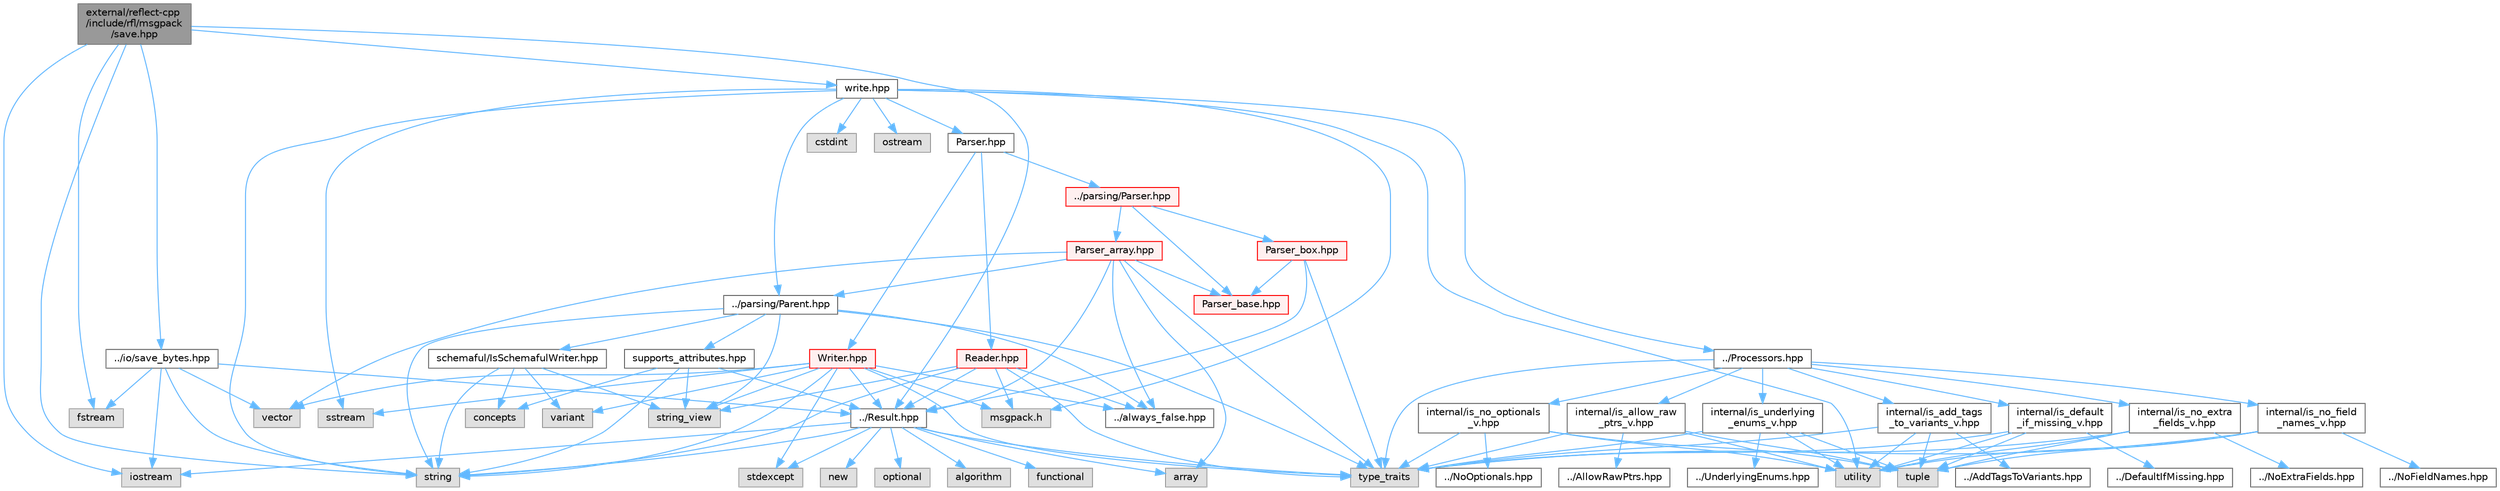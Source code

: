digraph "external/reflect-cpp/include/rfl/msgpack/save.hpp"
{
 // LATEX_PDF_SIZE
  bgcolor="transparent";
  edge [fontname=Helvetica,fontsize=10,labelfontname=Helvetica,labelfontsize=10];
  node [fontname=Helvetica,fontsize=10,shape=box,height=0.2,width=0.4];
  Node1 [id="Node000001",label="external/reflect-cpp\l/include/rfl/msgpack\l/save.hpp",height=0.2,width=0.4,color="gray40", fillcolor="grey60", style="filled", fontcolor="black",tooltip=" "];
  Node1 -> Node2 [id="edge112_Node000001_Node000002",color="steelblue1",style="solid",tooltip=" "];
  Node2 [id="Node000002",label="fstream",height=0.2,width=0.4,color="grey60", fillcolor="#E0E0E0", style="filled",tooltip=" "];
  Node1 -> Node3 [id="edge113_Node000001_Node000003",color="steelblue1",style="solid",tooltip=" "];
  Node3 [id="Node000003",label="iostream",height=0.2,width=0.4,color="grey60", fillcolor="#E0E0E0", style="filled",tooltip=" "];
  Node1 -> Node4 [id="edge114_Node000001_Node000004",color="steelblue1",style="solid",tooltip=" "];
  Node4 [id="Node000004",label="string",height=0.2,width=0.4,color="grey60", fillcolor="#E0E0E0", style="filled",tooltip=" "];
  Node1 -> Node5 [id="edge115_Node000001_Node000005",color="steelblue1",style="solid",tooltip=" "];
  Node5 [id="Node000005",label="../Result.hpp",height=0.2,width=0.4,color="grey40", fillcolor="white", style="filled",URL="$_result_8hpp.html",tooltip=" "];
  Node5 -> Node6 [id="edge116_Node000005_Node000006",color="steelblue1",style="solid",tooltip=" "];
  Node6 [id="Node000006",label="algorithm",height=0.2,width=0.4,color="grey60", fillcolor="#E0E0E0", style="filled",tooltip=" "];
  Node5 -> Node7 [id="edge117_Node000005_Node000007",color="steelblue1",style="solid",tooltip=" "];
  Node7 [id="Node000007",label="array",height=0.2,width=0.4,color="grey60", fillcolor="#E0E0E0", style="filled",tooltip=" "];
  Node5 -> Node8 [id="edge118_Node000005_Node000008",color="steelblue1",style="solid",tooltip=" "];
  Node8 [id="Node000008",label="functional",height=0.2,width=0.4,color="grey60", fillcolor="#E0E0E0", style="filled",tooltip=" "];
  Node5 -> Node3 [id="edge119_Node000005_Node000003",color="steelblue1",style="solid",tooltip=" "];
  Node5 -> Node9 [id="edge120_Node000005_Node000009",color="steelblue1",style="solid",tooltip=" "];
  Node9 [id="Node000009",label="new",height=0.2,width=0.4,color="grey60", fillcolor="#E0E0E0", style="filled",tooltip=" "];
  Node5 -> Node10 [id="edge121_Node000005_Node000010",color="steelblue1",style="solid",tooltip=" "];
  Node10 [id="Node000010",label="optional",height=0.2,width=0.4,color="grey60", fillcolor="#E0E0E0", style="filled",tooltip=" "];
  Node5 -> Node11 [id="edge122_Node000005_Node000011",color="steelblue1",style="solid",tooltip=" "];
  Node11 [id="Node000011",label="stdexcept",height=0.2,width=0.4,color="grey60", fillcolor="#E0E0E0", style="filled",tooltip=" "];
  Node5 -> Node4 [id="edge123_Node000005_Node000004",color="steelblue1",style="solid",tooltip=" "];
  Node5 -> Node12 [id="edge124_Node000005_Node000012",color="steelblue1",style="solid",tooltip=" "];
  Node12 [id="Node000012",label="type_traits",height=0.2,width=0.4,color="grey60", fillcolor="#E0E0E0", style="filled",tooltip=" "];
  Node1 -> Node13 [id="edge125_Node000001_Node000013",color="steelblue1",style="solid",tooltip=" "];
  Node13 [id="Node000013",label="../io/save_bytes.hpp",height=0.2,width=0.4,color="grey40", fillcolor="white", style="filled",URL="$save__bytes_8hpp.html",tooltip=" "];
  Node13 -> Node2 [id="edge126_Node000013_Node000002",color="steelblue1",style="solid",tooltip=" "];
  Node13 -> Node3 [id="edge127_Node000013_Node000003",color="steelblue1",style="solid",tooltip=" "];
  Node13 -> Node4 [id="edge128_Node000013_Node000004",color="steelblue1",style="solid",tooltip=" "];
  Node13 -> Node14 [id="edge129_Node000013_Node000014",color="steelblue1",style="solid",tooltip=" "];
  Node14 [id="Node000014",label="vector",height=0.2,width=0.4,color="grey60", fillcolor="#E0E0E0", style="filled",tooltip=" "];
  Node13 -> Node5 [id="edge130_Node000013_Node000005",color="steelblue1",style="solid",tooltip=" "];
  Node1 -> Node15 [id="edge131_Node000001_Node000015",color="steelblue1",style="solid",tooltip=" "];
  Node15 [id="Node000015",label="write.hpp",height=0.2,width=0.4,color="grey40", fillcolor="white", style="filled",URL="$msgpack_2write_8hpp.html",tooltip=" "];
  Node15 -> Node16 [id="edge132_Node000015_Node000016",color="steelblue1",style="solid",tooltip=" "];
  Node16 [id="Node000016",label="msgpack.h",height=0.2,width=0.4,color="grey60", fillcolor="#E0E0E0", style="filled",tooltip=" "];
  Node15 -> Node17 [id="edge133_Node000015_Node000017",color="steelblue1",style="solid",tooltip=" "];
  Node17 [id="Node000017",label="cstdint",height=0.2,width=0.4,color="grey60", fillcolor="#E0E0E0", style="filled",tooltip=" "];
  Node15 -> Node18 [id="edge134_Node000015_Node000018",color="steelblue1",style="solid",tooltip=" "];
  Node18 [id="Node000018",label="ostream",height=0.2,width=0.4,color="grey60", fillcolor="#E0E0E0", style="filled",tooltip=" "];
  Node15 -> Node19 [id="edge135_Node000015_Node000019",color="steelblue1",style="solid",tooltip=" "];
  Node19 [id="Node000019",label="sstream",height=0.2,width=0.4,color="grey60", fillcolor="#E0E0E0", style="filled",tooltip=" "];
  Node15 -> Node4 [id="edge136_Node000015_Node000004",color="steelblue1",style="solid",tooltip=" "];
  Node15 -> Node20 [id="edge137_Node000015_Node000020",color="steelblue1",style="solid",tooltip=" "];
  Node20 [id="Node000020",label="utility",height=0.2,width=0.4,color="grey60", fillcolor="#E0E0E0", style="filled",tooltip=" "];
  Node15 -> Node21 [id="edge138_Node000015_Node000021",color="steelblue1",style="solid",tooltip=" "];
  Node21 [id="Node000021",label="../Processors.hpp",height=0.2,width=0.4,color="grey40", fillcolor="white", style="filled",URL="$_processors_8hpp.html",tooltip=" "];
  Node21 -> Node12 [id="edge139_Node000021_Node000012",color="steelblue1",style="solid",tooltip=" "];
  Node21 -> Node22 [id="edge140_Node000021_Node000022",color="steelblue1",style="solid",tooltip=" "];
  Node22 [id="Node000022",label="internal/is_add_tags\l_to_variants_v.hpp",height=0.2,width=0.4,color="grey40", fillcolor="white", style="filled",URL="$is__add__tags__to__variants__v_8hpp.html",tooltip=" "];
  Node22 -> Node23 [id="edge141_Node000022_Node000023",color="steelblue1",style="solid",tooltip=" "];
  Node23 [id="Node000023",label="tuple",height=0.2,width=0.4,color="grey60", fillcolor="#E0E0E0", style="filled",tooltip=" "];
  Node22 -> Node12 [id="edge142_Node000022_Node000012",color="steelblue1",style="solid",tooltip=" "];
  Node22 -> Node20 [id="edge143_Node000022_Node000020",color="steelblue1",style="solid",tooltip=" "];
  Node22 -> Node24 [id="edge144_Node000022_Node000024",color="steelblue1",style="solid",tooltip=" "];
  Node24 [id="Node000024",label="../AddTagsToVariants.hpp",height=0.2,width=0.4,color="grey40", fillcolor="white", style="filled",URL="$_add_tags_to_variants_8hpp.html",tooltip=" "];
  Node21 -> Node25 [id="edge145_Node000021_Node000025",color="steelblue1",style="solid",tooltip=" "];
  Node25 [id="Node000025",label="internal/is_allow_raw\l_ptrs_v.hpp",height=0.2,width=0.4,color="grey40", fillcolor="white", style="filled",URL="$is__allow__raw__ptrs__v_8hpp.html",tooltip=" "];
  Node25 -> Node23 [id="edge146_Node000025_Node000023",color="steelblue1",style="solid",tooltip=" "];
  Node25 -> Node12 [id="edge147_Node000025_Node000012",color="steelblue1",style="solid",tooltip=" "];
  Node25 -> Node20 [id="edge148_Node000025_Node000020",color="steelblue1",style="solid",tooltip=" "];
  Node25 -> Node26 [id="edge149_Node000025_Node000026",color="steelblue1",style="solid",tooltip=" "];
  Node26 [id="Node000026",label="../AllowRawPtrs.hpp",height=0.2,width=0.4,color="grey40", fillcolor="white", style="filled",URL="$_allow_raw_ptrs_8hpp.html",tooltip=" "];
  Node21 -> Node27 [id="edge150_Node000021_Node000027",color="steelblue1",style="solid",tooltip=" "];
  Node27 [id="Node000027",label="internal/is_default\l_if_missing_v.hpp",height=0.2,width=0.4,color="grey40", fillcolor="white", style="filled",URL="$is__default__if__missing__v_8hpp.html",tooltip=" "];
  Node27 -> Node23 [id="edge151_Node000027_Node000023",color="steelblue1",style="solid",tooltip=" "];
  Node27 -> Node12 [id="edge152_Node000027_Node000012",color="steelblue1",style="solid",tooltip=" "];
  Node27 -> Node20 [id="edge153_Node000027_Node000020",color="steelblue1",style="solid",tooltip=" "];
  Node27 -> Node28 [id="edge154_Node000027_Node000028",color="steelblue1",style="solid",tooltip=" "];
  Node28 [id="Node000028",label="../DefaultIfMissing.hpp",height=0.2,width=0.4,color="grey40", fillcolor="white", style="filled",URL="$_default_if_missing_8hpp.html",tooltip=" "];
  Node21 -> Node29 [id="edge155_Node000021_Node000029",color="steelblue1",style="solid",tooltip=" "];
  Node29 [id="Node000029",label="internal/is_no_extra\l_fields_v.hpp",height=0.2,width=0.4,color="grey40", fillcolor="white", style="filled",URL="$is__no__extra__fields__v_8hpp.html",tooltip=" "];
  Node29 -> Node23 [id="edge156_Node000029_Node000023",color="steelblue1",style="solid",tooltip=" "];
  Node29 -> Node12 [id="edge157_Node000029_Node000012",color="steelblue1",style="solid",tooltip=" "];
  Node29 -> Node20 [id="edge158_Node000029_Node000020",color="steelblue1",style="solid",tooltip=" "];
  Node29 -> Node30 [id="edge159_Node000029_Node000030",color="steelblue1",style="solid",tooltip=" "];
  Node30 [id="Node000030",label="../NoExtraFields.hpp",height=0.2,width=0.4,color="grey40", fillcolor="white", style="filled",URL="$_no_extra_fields_8hpp.html",tooltip=" "];
  Node21 -> Node31 [id="edge160_Node000021_Node000031",color="steelblue1",style="solid",tooltip=" "];
  Node31 [id="Node000031",label="internal/is_no_field\l_names_v.hpp",height=0.2,width=0.4,color="grey40", fillcolor="white", style="filled",URL="$is__no__field__names__v_8hpp.html",tooltip=" "];
  Node31 -> Node23 [id="edge161_Node000031_Node000023",color="steelblue1",style="solid",tooltip=" "];
  Node31 -> Node12 [id="edge162_Node000031_Node000012",color="steelblue1",style="solid",tooltip=" "];
  Node31 -> Node20 [id="edge163_Node000031_Node000020",color="steelblue1",style="solid",tooltip=" "];
  Node31 -> Node32 [id="edge164_Node000031_Node000032",color="steelblue1",style="solid",tooltip=" "];
  Node32 [id="Node000032",label="../NoFieldNames.hpp",height=0.2,width=0.4,color="grey40", fillcolor="white", style="filled",URL="$_no_field_names_8hpp.html",tooltip=" "];
  Node21 -> Node33 [id="edge165_Node000021_Node000033",color="steelblue1",style="solid",tooltip=" "];
  Node33 [id="Node000033",label="internal/is_no_optionals\l_v.hpp",height=0.2,width=0.4,color="grey40", fillcolor="white", style="filled",URL="$is__no__optionals__v_8hpp.html",tooltip=" "];
  Node33 -> Node23 [id="edge166_Node000033_Node000023",color="steelblue1",style="solid",tooltip=" "];
  Node33 -> Node12 [id="edge167_Node000033_Node000012",color="steelblue1",style="solid",tooltip=" "];
  Node33 -> Node20 [id="edge168_Node000033_Node000020",color="steelblue1",style="solid",tooltip=" "];
  Node33 -> Node34 [id="edge169_Node000033_Node000034",color="steelblue1",style="solid",tooltip=" "];
  Node34 [id="Node000034",label="../NoOptionals.hpp",height=0.2,width=0.4,color="grey40", fillcolor="white", style="filled",URL="$_no_optionals_8hpp.html",tooltip=" "];
  Node21 -> Node35 [id="edge170_Node000021_Node000035",color="steelblue1",style="solid",tooltip=" "];
  Node35 [id="Node000035",label="internal/is_underlying\l_enums_v.hpp",height=0.2,width=0.4,color="grey40", fillcolor="white", style="filled",URL="$is__underlying__enums__v_8hpp.html",tooltip=" "];
  Node35 -> Node23 [id="edge171_Node000035_Node000023",color="steelblue1",style="solid",tooltip=" "];
  Node35 -> Node12 [id="edge172_Node000035_Node000012",color="steelblue1",style="solid",tooltip=" "];
  Node35 -> Node20 [id="edge173_Node000035_Node000020",color="steelblue1",style="solid",tooltip=" "];
  Node35 -> Node36 [id="edge174_Node000035_Node000036",color="steelblue1",style="solid",tooltip=" "];
  Node36 [id="Node000036",label="../UnderlyingEnums.hpp",height=0.2,width=0.4,color="grey40", fillcolor="white", style="filled",URL="$_underlying_enums_8hpp.html",tooltip=" "];
  Node15 -> Node37 [id="edge175_Node000015_Node000037",color="steelblue1",style="solid",tooltip=" "];
  Node37 [id="Node000037",label="../parsing/Parent.hpp",height=0.2,width=0.4,color="grey40", fillcolor="white", style="filled",URL="$_parent_8hpp.html",tooltip=" "];
  Node37 -> Node4 [id="edge176_Node000037_Node000004",color="steelblue1",style="solid",tooltip=" "];
  Node37 -> Node38 [id="edge177_Node000037_Node000038",color="steelblue1",style="solid",tooltip=" "];
  Node38 [id="Node000038",label="string_view",height=0.2,width=0.4,color="grey60", fillcolor="#E0E0E0", style="filled",tooltip=" "];
  Node37 -> Node12 [id="edge178_Node000037_Node000012",color="steelblue1",style="solid",tooltip=" "];
  Node37 -> Node39 [id="edge179_Node000037_Node000039",color="steelblue1",style="solid",tooltip=" "];
  Node39 [id="Node000039",label="../always_false.hpp",height=0.2,width=0.4,color="grey40", fillcolor="white", style="filled",URL="$always__false_8hpp.html",tooltip=" "];
  Node37 -> Node40 [id="edge180_Node000037_Node000040",color="steelblue1",style="solid",tooltip=" "];
  Node40 [id="Node000040",label="schemaful/IsSchemafulWriter.hpp",height=0.2,width=0.4,color="grey40", fillcolor="white", style="filled",URL="$_is_schemaful_writer_8hpp.html",tooltip=" "];
  Node40 -> Node41 [id="edge181_Node000040_Node000041",color="steelblue1",style="solid",tooltip=" "];
  Node41 [id="Node000041",label="concepts",height=0.2,width=0.4,color="grey60", fillcolor="#E0E0E0", style="filled",tooltip=" "];
  Node40 -> Node4 [id="edge182_Node000040_Node000004",color="steelblue1",style="solid",tooltip=" "];
  Node40 -> Node38 [id="edge183_Node000040_Node000038",color="steelblue1",style="solid",tooltip=" "];
  Node40 -> Node42 [id="edge184_Node000040_Node000042",color="steelblue1",style="solid",tooltip=" "];
  Node42 [id="Node000042",label="variant",height=0.2,width=0.4,color="grey60", fillcolor="#E0E0E0", style="filled",tooltip=" "];
  Node37 -> Node43 [id="edge185_Node000037_Node000043",color="steelblue1",style="solid",tooltip=" "];
  Node43 [id="Node000043",label="supports_attributes.hpp",height=0.2,width=0.4,color="grey40", fillcolor="white", style="filled",URL="$supports__attributes_8hpp.html",tooltip=" "];
  Node43 -> Node41 [id="edge186_Node000043_Node000041",color="steelblue1",style="solid",tooltip=" "];
  Node43 -> Node4 [id="edge187_Node000043_Node000004",color="steelblue1",style="solid",tooltip=" "];
  Node43 -> Node38 [id="edge188_Node000043_Node000038",color="steelblue1",style="solid",tooltip=" "];
  Node43 -> Node5 [id="edge189_Node000043_Node000005",color="steelblue1",style="solid",tooltip=" "];
  Node15 -> Node44 [id="edge190_Node000015_Node000044",color="steelblue1",style="solid",tooltip=" "];
  Node44 [id="Node000044",label="Parser.hpp",height=0.2,width=0.4,color="grey40", fillcolor="white", style="filled",URL="$msgpack_2_parser_8hpp.html",tooltip=" "];
  Node44 -> Node45 [id="edge191_Node000044_Node000045",color="steelblue1",style="solid",tooltip=" "];
  Node45 [id="Node000045",label="../parsing/Parser.hpp",height=0.2,width=0.4,color="red", fillcolor="#FFF0F0", style="filled",URL="$parsing_2_parser_8hpp.html",tooltip=" "];
  Node45 -> Node46 [id="edge192_Node000045_Node000046",color="steelblue1",style="solid",tooltip=" "];
  Node46 [id="Node000046",label="Parser_array.hpp",height=0.2,width=0.4,color="red", fillcolor="#FFF0F0", style="filled",URL="$_parser__array_8hpp.html",tooltip=" "];
  Node46 -> Node7 [id="edge193_Node000046_Node000007",color="steelblue1",style="solid",tooltip=" "];
  Node46 -> Node12 [id="edge194_Node000046_Node000012",color="steelblue1",style="solid",tooltip=" "];
  Node46 -> Node14 [id="edge195_Node000046_Node000014",color="steelblue1",style="solid",tooltip=" "];
  Node46 -> Node5 [id="edge196_Node000046_Node000005",color="steelblue1",style="solid",tooltip=" "];
  Node46 -> Node39 [id="edge197_Node000046_Node000039",color="steelblue1",style="solid",tooltip=" "];
  Node46 -> Node37 [id="edge198_Node000046_Node000037",color="steelblue1",style="solid",tooltip=" "];
  Node46 -> Node57 [id="edge199_Node000046_Node000057",color="steelblue1",style="solid",tooltip=" "];
  Node57 [id="Node000057",label="Parser_base.hpp",height=0.2,width=0.4,color="red", fillcolor="#FFF0F0", style="filled",URL="$_parser__base_8hpp.html",tooltip=" "];
  Node45 -> Node57 [id="edge200_Node000045_Node000057",color="steelblue1",style="solid",tooltip=" "];
  Node45 -> Node84 [id="edge201_Node000045_Node000084",color="steelblue1",style="solid",tooltip=" "];
  Node84 [id="Node000084",label="Parser_box.hpp",height=0.2,width=0.4,color="red", fillcolor="#FFF0F0", style="filled",URL="$_parser__box_8hpp.html",tooltip=" "];
  Node84 -> Node12 [id="edge202_Node000084_Node000012",color="steelblue1",style="solid",tooltip=" "];
  Node84 -> Node5 [id="edge203_Node000084_Node000005",color="steelblue1",style="solid",tooltip=" "];
  Node84 -> Node57 [id="edge204_Node000084_Node000057",color="steelblue1",style="solid",tooltip=" "];
  Node44 -> Node248 [id="edge205_Node000044_Node000248",color="steelblue1",style="solid",tooltip=" "];
  Node248 [id="Node000248",label="Reader.hpp",height=0.2,width=0.4,color="red", fillcolor="#FFF0F0", style="filled",URL="$msgpack_2_reader_8hpp.html",tooltip=" "];
  Node248 -> Node16 [id="edge206_Node000248_Node000016",color="steelblue1",style="solid",tooltip=" "];
  Node248 -> Node4 [id="edge207_Node000248_Node000004",color="steelblue1",style="solid",tooltip=" "];
  Node248 -> Node38 [id="edge208_Node000248_Node000038",color="steelblue1",style="solid",tooltip=" "];
  Node248 -> Node12 [id="edge209_Node000248_Node000012",color="steelblue1",style="solid",tooltip=" "];
  Node248 -> Node5 [id="edge210_Node000248_Node000005",color="steelblue1",style="solid",tooltip=" "];
  Node248 -> Node39 [id="edge211_Node000248_Node000039",color="steelblue1",style="solid",tooltip=" "];
  Node44 -> Node250 [id="edge212_Node000044_Node000250",color="steelblue1",style="solid",tooltip=" "];
  Node250 [id="Node000250",label="Writer.hpp",height=0.2,width=0.4,color="red", fillcolor="#FFF0F0", style="filled",URL="$msgpack_2_writer_8hpp.html",tooltip=" "];
  Node250 -> Node16 [id="edge213_Node000250_Node000016",color="steelblue1",style="solid",tooltip=" "];
  Node250 -> Node19 [id="edge214_Node000250_Node000019",color="steelblue1",style="solid",tooltip=" "];
  Node250 -> Node11 [id="edge215_Node000250_Node000011",color="steelblue1",style="solid",tooltip=" "];
  Node250 -> Node4 [id="edge216_Node000250_Node000004",color="steelblue1",style="solid",tooltip=" "];
  Node250 -> Node38 [id="edge217_Node000250_Node000038",color="steelblue1",style="solid",tooltip=" "];
  Node250 -> Node12 [id="edge218_Node000250_Node000012",color="steelblue1",style="solid",tooltip=" "];
  Node250 -> Node42 [id="edge219_Node000250_Node000042",color="steelblue1",style="solid",tooltip=" "];
  Node250 -> Node14 [id="edge220_Node000250_Node000014",color="steelblue1",style="solid",tooltip=" "];
  Node250 -> Node5 [id="edge221_Node000250_Node000005",color="steelblue1",style="solid",tooltip=" "];
  Node250 -> Node39 [id="edge222_Node000250_Node000039",color="steelblue1",style="solid",tooltip=" "];
}
